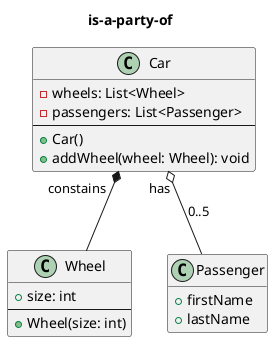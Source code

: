 @startuml name
title is-a-party-of
class Car{
    -wheels: List<Wheel>
    -passengers: List<Passenger>
    --
    +Car()
    +addWheel(wheel: Wheel): void
}

class Wheel{
    +size: int
    --
    +Wheel(size: int)
}

class Passenger{
    +firstName
    +lastName
}

Car "constains  " *-down- Wheel
Car "has" o-down- Passenger : 0..5

hide empty members
@enduml
